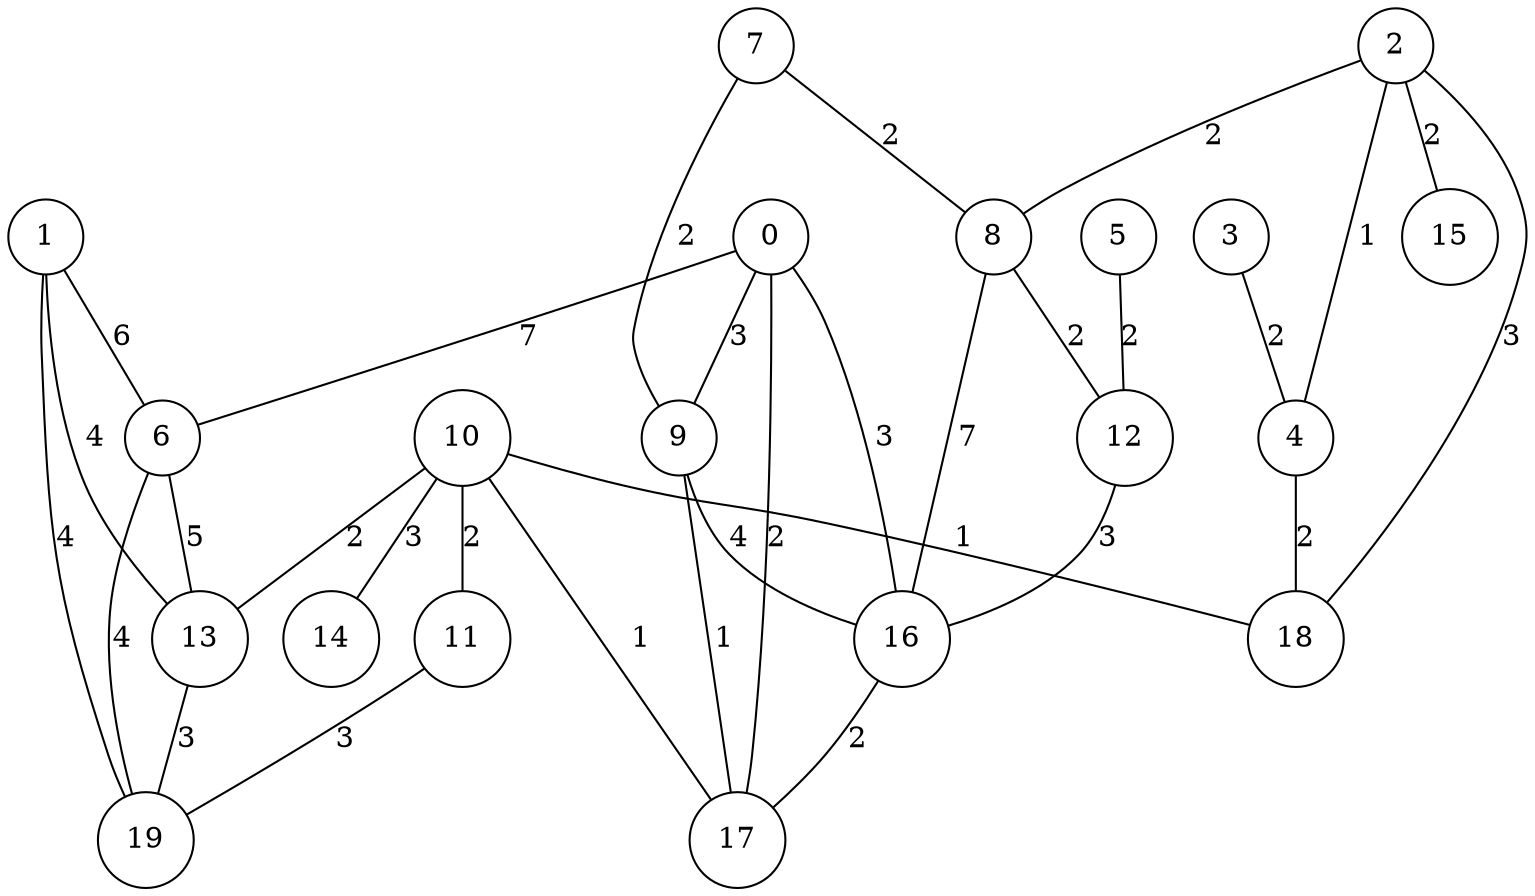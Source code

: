 graph qubit_interaction_graph {
    node [shape=circle];
    0 -- 6 [label=7];
    0 -- 16 [label=3];
    0 -- 17 [label=2];
    0 -- 9 [label=3];
    1 -- 6 [label=6];
    1 -- 13 [label=4];
    1 -- 19 [label=4];
    2 -- 18 [label=3];
    2 -- 4 [label=1];
    2 -- 8 [label=2];
    2 -- 15 [label=2];
    3 -- 4 [label=2];
    4 -- 18 [label=2];
    5 -- 12 [label=2];
    6 -- 13 [label=5];
    6 -- 19 [label=4];
    7 -- 9 [label=2];
    7 -- 8 [label=2];
    8 -- 16 [label=7];
    8 -- 12 [label=2];
    9 -- 16 [label=4];
    9 -- 17 [label=1];
    10 -- 18 [label=1];
    10 -- 17 [label=1];
    10 -- 11 [label=2];
    10 -- 14 [label=3];
    10 -- 13 [label=2];
    11 -- 19 [label=3];
    12 -- 16 [label=3];
    13 -- 19 [label=3];
    16 -- 17 [label=2];
}